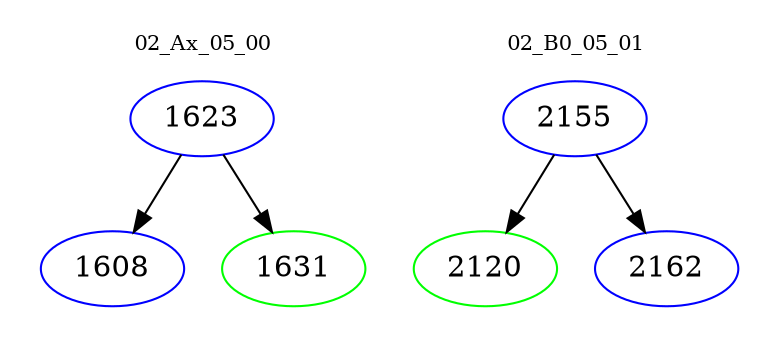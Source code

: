 digraph{
subgraph cluster_0 {
color = white
label = "02_Ax_05_00";
fontsize=10;
T0_1623 [label="1623", color="blue"]
T0_1623 -> T0_1608 [color="black"]
T0_1608 [label="1608", color="blue"]
T0_1623 -> T0_1631 [color="black"]
T0_1631 [label="1631", color="green"]
}
subgraph cluster_1 {
color = white
label = "02_B0_05_01";
fontsize=10;
T1_2155 [label="2155", color="blue"]
T1_2155 -> T1_2120 [color="black"]
T1_2120 [label="2120", color="green"]
T1_2155 -> T1_2162 [color="black"]
T1_2162 [label="2162", color="blue"]
}
}

